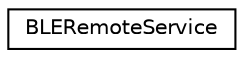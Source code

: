digraph "Graphical Class Hierarchy"
{
  edge [fontname="Helvetica",fontsize="10",labelfontname="Helvetica",labelfontsize="10"];
  node [fontname="Helvetica",fontsize="10",shape=record];
  rankdir="LR";
  Node0 [label="BLERemoteService",height=0.2,width=0.4,color="black", fillcolor="white", style="filled",URL="$class_b_l_e_remote_service.html",tooltip="A model of a remote BLE service. "];
}

